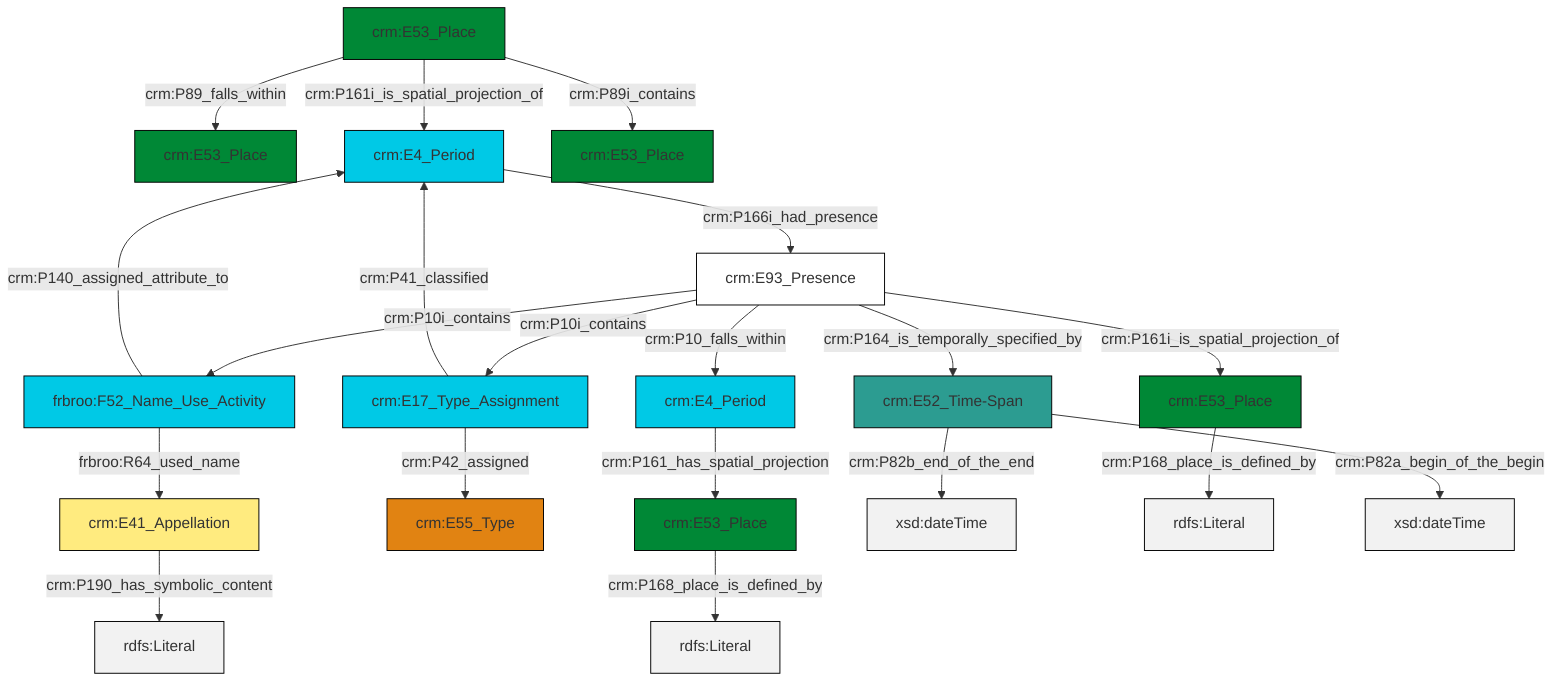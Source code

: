 graph TD
classDef Literal fill:#f2f2f2,stroke:#000000;
classDef CRM_Entity fill:#FFFFFF,stroke:#000000;
classDef Temporal_Entity fill:#00C9E6, stroke:#000000;
classDef Type fill:#E18312, stroke:#000000;
classDef Time-Span fill:#2C9C91, stroke:#000000;
classDef Appellation fill:#FFEB7F, stroke:#000000;
classDef Place fill:#008836, stroke:#000000;
classDef Persistent_Item fill:#B266B2, stroke:#000000;
classDef Conceptual_Object fill:#FFD700, stroke:#000000;
classDef Physical_Thing fill:#D2B48C, stroke:#000000;
classDef Actor fill:#f58aad, stroke:#000000;
classDef PC_Classes fill:#4ce600, stroke:#000000;
classDef Multi fill:#cccccc,stroke:#000000;

4["crm:E4_Period"]:::Temporal_Entity -->|crm:P166i_had_presence| 5["crm:E93_Presence"]:::CRM_Entity
6["crm:E17_Type_Assignment"]:::Temporal_Entity -->|crm:P42_assigned| 7["crm:E55_Type"]:::Type
8["crm:E53_Place"]:::Place -->|crm:P89_falls_within| 2["crm:E53_Place"]:::Place
5["crm:E93_Presence"]:::CRM_Entity -->|crm:P161i_is_spatial_projection_of| 10["crm:E53_Place"]:::Place
5["crm:E93_Presence"]:::CRM_Entity -->|crm:P10i_contains| 11["frbroo:F52_Name_Use_Activity"]:::Temporal_Entity
5["crm:E93_Presence"]:::CRM_Entity -->|crm:P164_is_temporally_specified_by| 13["crm:E52_Time-Span"]:::Time-Span
11["frbroo:F52_Name_Use_Activity"]:::Temporal_Entity -->|crm:P140_assigned_attribute_to| 4["crm:E4_Period"]:::Temporal_Entity
6["crm:E17_Type_Assignment"]:::Temporal_Entity -->|crm:P41_classified| 4["crm:E4_Period"]:::Temporal_Entity
5["crm:E93_Presence"]:::CRM_Entity -->|crm:P10_falls_within| 16["crm:E4_Period"]:::Temporal_Entity
5["crm:E93_Presence"]:::CRM_Entity -->|crm:P10i_contains| 6["crm:E17_Type_Assignment"]:::Temporal_Entity
8["crm:E53_Place"]:::Place -->|crm:P161i_is_spatial_projection_of| 4["crm:E4_Period"]:::Temporal_Entity
11["frbroo:F52_Name_Use_Activity"]:::Temporal_Entity -->|frbroo:R64_used_name| 19["crm:E41_Appellation"]:::Appellation
13["crm:E52_Time-Span"]:::Time-Span -->|crm:P82b_end_of_the_end| 20[xsd:dateTime]:::Literal
19["crm:E41_Appellation"]:::Appellation -->|crm:P190_has_symbolic_content| 22[rdfs:Literal]:::Literal
8["crm:E53_Place"]:::Place -->|crm:P89i_contains| 24["crm:E53_Place"]:::Place
10["crm:E53_Place"]:::Place -->|crm:P168_place_is_defined_by| 26[rdfs:Literal]:::Literal
16["crm:E4_Period"]:::Temporal_Entity -->|crm:P161_has_spatial_projection| 0["crm:E53_Place"]:::Place
0["crm:E53_Place"]:::Place -->|crm:P168_place_is_defined_by| 29[rdfs:Literal]:::Literal
13["crm:E52_Time-Span"]:::Time-Span -->|crm:P82a_begin_of_the_begin| 30[xsd:dateTime]:::Literal